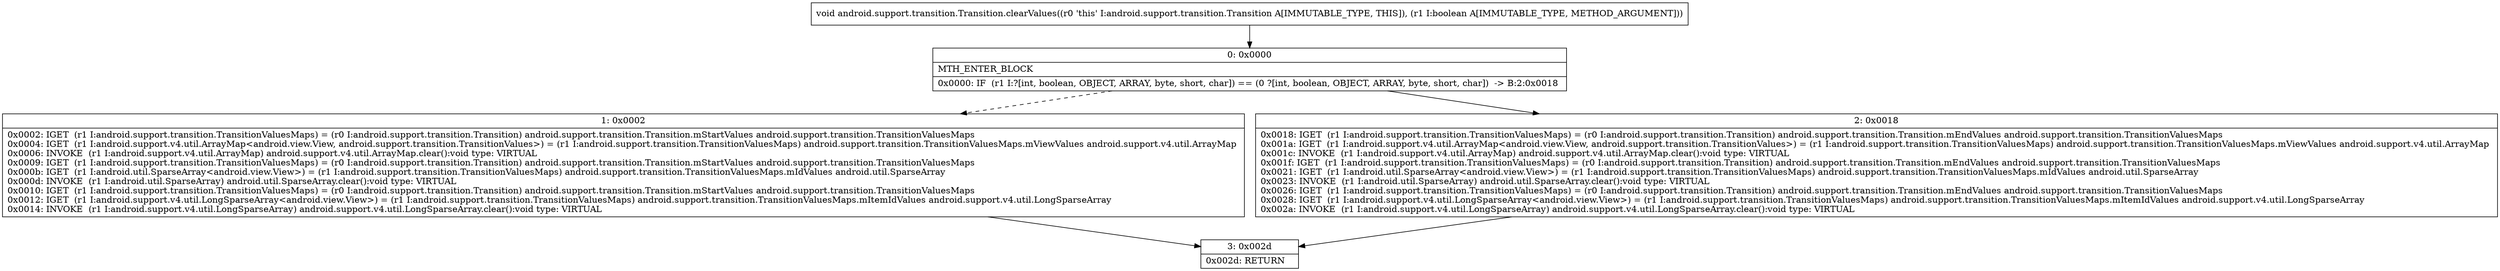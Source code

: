 digraph "CFG forandroid.support.transition.Transition.clearValues(Z)V" {
Node_0 [shape=record,label="{0\:\ 0x0000|MTH_ENTER_BLOCK\l|0x0000: IF  (r1 I:?[int, boolean, OBJECT, ARRAY, byte, short, char]) == (0 ?[int, boolean, OBJECT, ARRAY, byte, short, char])  \-\> B:2:0x0018 \l}"];
Node_1 [shape=record,label="{1\:\ 0x0002|0x0002: IGET  (r1 I:android.support.transition.TransitionValuesMaps) = (r0 I:android.support.transition.Transition) android.support.transition.Transition.mStartValues android.support.transition.TransitionValuesMaps \l0x0004: IGET  (r1 I:android.support.v4.util.ArrayMap\<android.view.View, android.support.transition.TransitionValues\>) = (r1 I:android.support.transition.TransitionValuesMaps) android.support.transition.TransitionValuesMaps.mViewValues android.support.v4.util.ArrayMap \l0x0006: INVOKE  (r1 I:android.support.v4.util.ArrayMap) android.support.v4.util.ArrayMap.clear():void type: VIRTUAL \l0x0009: IGET  (r1 I:android.support.transition.TransitionValuesMaps) = (r0 I:android.support.transition.Transition) android.support.transition.Transition.mStartValues android.support.transition.TransitionValuesMaps \l0x000b: IGET  (r1 I:android.util.SparseArray\<android.view.View\>) = (r1 I:android.support.transition.TransitionValuesMaps) android.support.transition.TransitionValuesMaps.mIdValues android.util.SparseArray \l0x000d: INVOKE  (r1 I:android.util.SparseArray) android.util.SparseArray.clear():void type: VIRTUAL \l0x0010: IGET  (r1 I:android.support.transition.TransitionValuesMaps) = (r0 I:android.support.transition.Transition) android.support.transition.Transition.mStartValues android.support.transition.TransitionValuesMaps \l0x0012: IGET  (r1 I:android.support.v4.util.LongSparseArray\<android.view.View\>) = (r1 I:android.support.transition.TransitionValuesMaps) android.support.transition.TransitionValuesMaps.mItemIdValues android.support.v4.util.LongSparseArray \l0x0014: INVOKE  (r1 I:android.support.v4.util.LongSparseArray) android.support.v4.util.LongSparseArray.clear():void type: VIRTUAL \l}"];
Node_2 [shape=record,label="{2\:\ 0x0018|0x0018: IGET  (r1 I:android.support.transition.TransitionValuesMaps) = (r0 I:android.support.transition.Transition) android.support.transition.Transition.mEndValues android.support.transition.TransitionValuesMaps \l0x001a: IGET  (r1 I:android.support.v4.util.ArrayMap\<android.view.View, android.support.transition.TransitionValues\>) = (r1 I:android.support.transition.TransitionValuesMaps) android.support.transition.TransitionValuesMaps.mViewValues android.support.v4.util.ArrayMap \l0x001c: INVOKE  (r1 I:android.support.v4.util.ArrayMap) android.support.v4.util.ArrayMap.clear():void type: VIRTUAL \l0x001f: IGET  (r1 I:android.support.transition.TransitionValuesMaps) = (r0 I:android.support.transition.Transition) android.support.transition.Transition.mEndValues android.support.transition.TransitionValuesMaps \l0x0021: IGET  (r1 I:android.util.SparseArray\<android.view.View\>) = (r1 I:android.support.transition.TransitionValuesMaps) android.support.transition.TransitionValuesMaps.mIdValues android.util.SparseArray \l0x0023: INVOKE  (r1 I:android.util.SparseArray) android.util.SparseArray.clear():void type: VIRTUAL \l0x0026: IGET  (r1 I:android.support.transition.TransitionValuesMaps) = (r0 I:android.support.transition.Transition) android.support.transition.Transition.mEndValues android.support.transition.TransitionValuesMaps \l0x0028: IGET  (r1 I:android.support.v4.util.LongSparseArray\<android.view.View\>) = (r1 I:android.support.transition.TransitionValuesMaps) android.support.transition.TransitionValuesMaps.mItemIdValues android.support.v4.util.LongSparseArray \l0x002a: INVOKE  (r1 I:android.support.v4.util.LongSparseArray) android.support.v4.util.LongSparseArray.clear():void type: VIRTUAL \l}"];
Node_3 [shape=record,label="{3\:\ 0x002d|0x002d: RETURN   \l}"];
MethodNode[shape=record,label="{void android.support.transition.Transition.clearValues((r0 'this' I:android.support.transition.Transition A[IMMUTABLE_TYPE, THIS]), (r1 I:boolean A[IMMUTABLE_TYPE, METHOD_ARGUMENT])) }"];
MethodNode -> Node_0;
Node_0 -> Node_1[style=dashed];
Node_0 -> Node_2;
Node_1 -> Node_3;
Node_2 -> Node_3;
}

